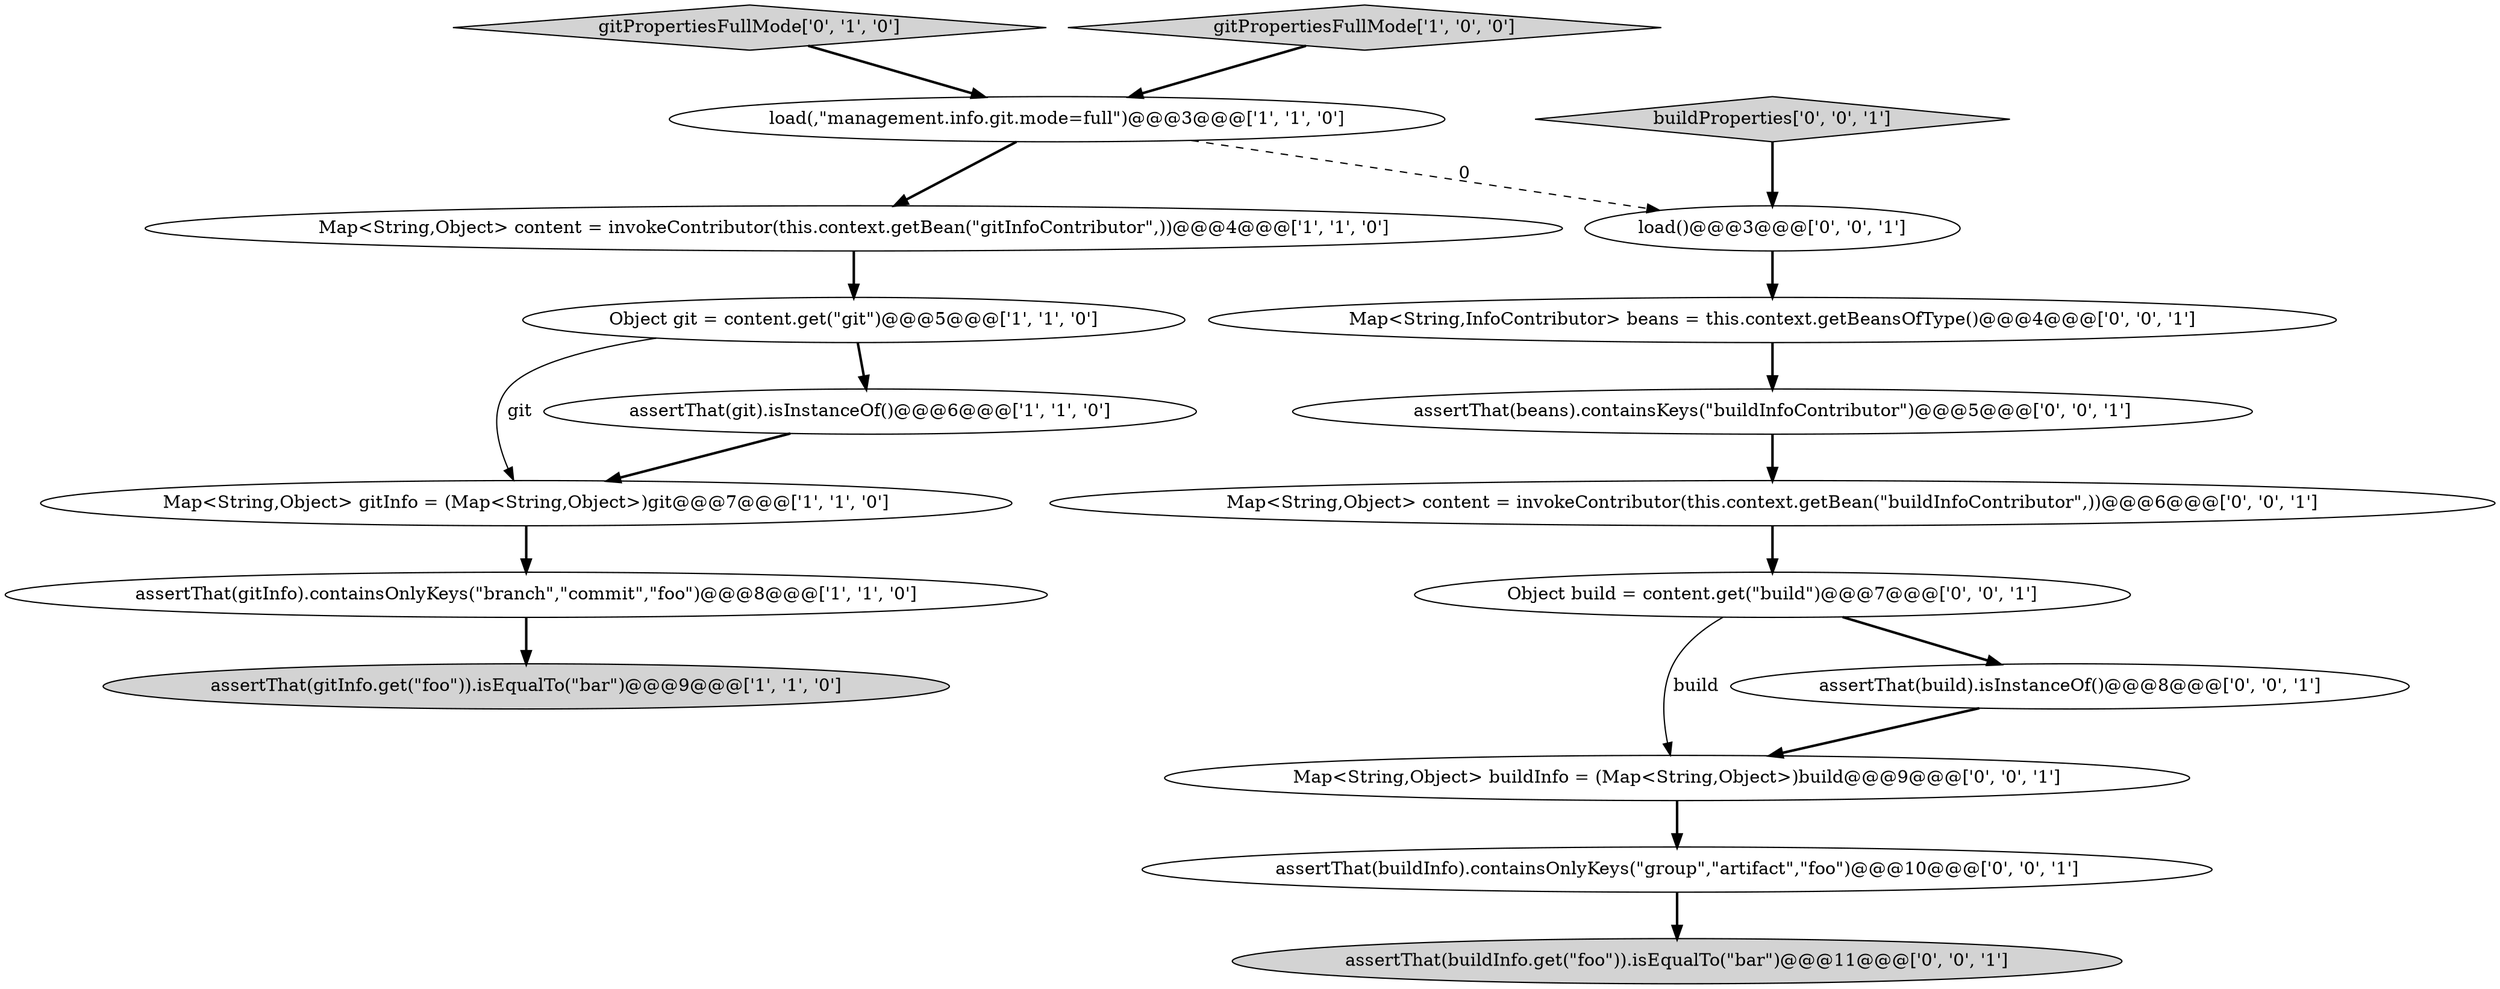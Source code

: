digraph {
13 [style = filled, label = "Object build = content.get(\"build\")@@@7@@@['0', '0', '1']", fillcolor = white, shape = ellipse image = "AAA0AAABBB3BBB"];
1 [style = filled, label = "load(,\"management.info.git.mode=full\")@@@3@@@['1', '1', '0']", fillcolor = white, shape = ellipse image = "AAA0AAABBB1BBB"];
17 [style = filled, label = "Map<String,InfoContributor> beans = this.context.getBeansOfType()@@@4@@@['0', '0', '1']", fillcolor = white, shape = ellipse image = "AAA0AAABBB3BBB"];
2 [style = filled, label = "Object git = content.get(\"git\")@@@5@@@['1', '1', '0']", fillcolor = white, shape = ellipse image = "AAA0AAABBB1BBB"];
8 [style = filled, label = "gitPropertiesFullMode['0', '1', '0']", fillcolor = lightgray, shape = diamond image = "AAA0AAABBB2BBB"];
7 [style = filled, label = "Map<String,Object> content = invokeContributor(this.context.getBean(\"gitInfoContributor\",))@@@4@@@['1', '1', '0']", fillcolor = white, shape = ellipse image = "AAA0AAABBB1BBB"];
10 [style = filled, label = "assertThat(buildInfo).containsOnlyKeys(\"group\",\"artifact\",\"foo\")@@@10@@@['0', '0', '1']", fillcolor = white, shape = ellipse image = "AAA0AAABBB3BBB"];
6 [style = filled, label = "gitPropertiesFullMode['1', '0', '0']", fillcolor = lightgray, shape = diamond image = "AAA0AAABBB1BBB"];
12 [style = filled, label = "buildProperties['0', '0', '1']", fillcolor = lightgray, shape = diamond image = "AAA0AAABBB3BBB"];
16 [style = filled, label = "load()@@@3@@@['0', '0', '1']", fillcolor = white, shape = ellipse image = "AAA0AAABBB3BBB"];
3 [style = filled, label = "assertThat(gitInfo.get(\"foo\")).isEqualTo(\"bar\")@@@9@@@['1', '1', '0']", fillcolor = lightgray, shape = ellipse image = "AAA0AAABBB1BBB"];
0 [style = filled, label = "Map<String,Object> gitInfo = (Map<String,Object>)git@@@7@@@['1', '1', '0']", fillcolor = white, shape = ellipse image = "AAA0AAABBB1BBB"];
9 [style = filled, label = "Map<String,Object> buildInfo = (Map<String,Object>)build@@@9@@@['0', '0', '1']", fillcolor = white, shape = ellipse image = "AAA0AAABBB3BBB"];
11 [style = filled, label = "assertThat(buildInfo.get(\"foo\")).isEqualTo(\"bar\")@@@11@@@['0', '0', '1']", fillcolor = lightgray, shape = ellipse image = "AAA0AAABBB3BBB"];
5 [style = filled, label = "assertThat(gitInfo).containsOnlyKeys(\"branch\",\"commit\",\"foo\")@@@8@@@['1', '1', '0']", fillcolor = white, shape = ellipse image = "AAA0AAABBB1BBB"];
4 [style = filled, label = "assertThat(git).isInstanceOf()@@@6@@@['1', '1', '0']", fillcolor = white, shape = ellipse image = "AAA0AAABBB1BBB"];
15 [style = filled, label = "assertThat(build).isInstanceOf()@@@8@@@['0', '0', '1']", fillcolor = white, shape = ellipse image = "AAA0AAABBB3BBB"];
18 [style = filled, label = "assertThat(beans).containsKeys(\"buildInfoContributor\")@@@5@@@['0', '0', '1']", fillcolor = white, shape = ellipse image = "AAA0AAABBB3BBB"];
14 [style = filled, label = "Map<String,Object> content = invokeContributor(this.context.getBean(\"buildInfoContributor\",))@@@6@@@['0', '0', '1']", fillcolor = white, shape = ellipse image = "AAA0AAABBB3BBB"];
5->3 [style = bold, label=""];
8->1 [style = bold, label=""];
6->1 [style = bold, label=""];
13->15 [style = bold, label=""];
12->16 [style = bold, label=""];
14->13 [style = bold, label=""];
16->17 [style = bold, label=""];
9->10 [style = bold, label=""];
2->0 [style = solid, label="git"];
13->9 [style = solid, label="build"];
2->4 [style = bold, label=""];
7->2 [style = bold, label=""];
1->7 [style = bold, label=""];
18->14 [style = bold, label=""];
15->9 [style = bold, label=""];
17->18 [style = bold, label=""];
1->16 [style = dashed, label="0"];
4->0 [style = bold, label=""];
0->5 [style = bold, label=""];
10->11 [style = bold, label=""];
}
